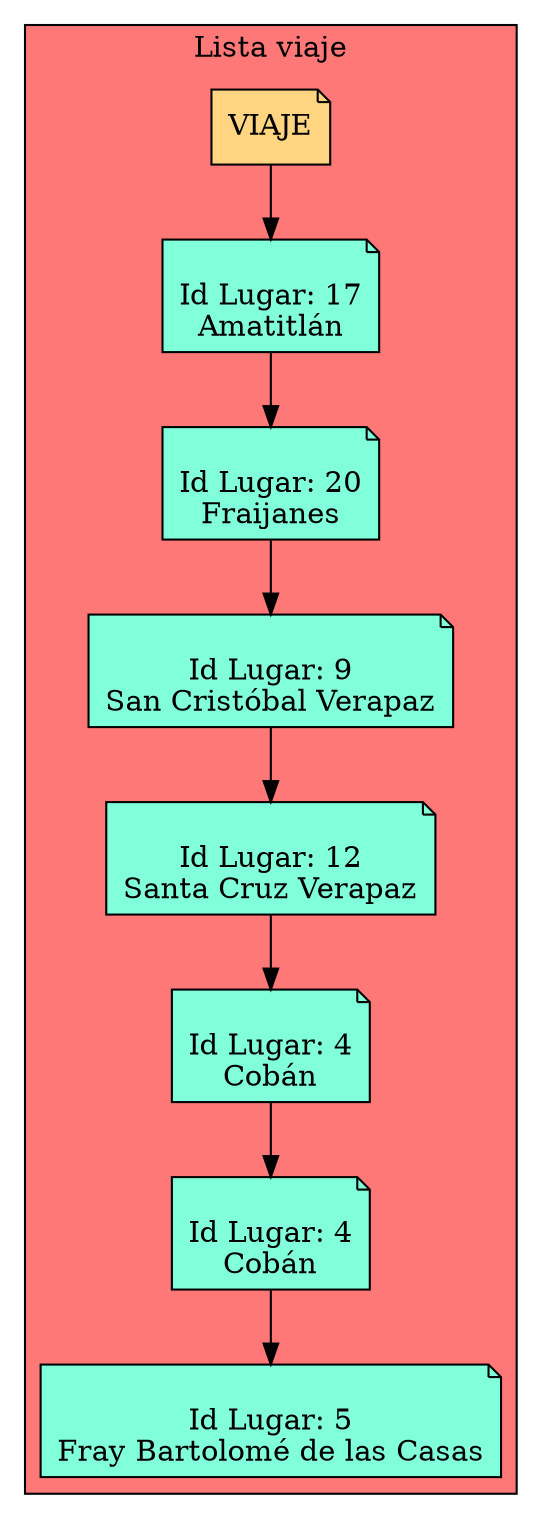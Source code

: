 digraph L {
node[shape=note fillcolor="#A181FF" style =filled]
subgraph cluster_p{
    label= " Lista viaje "
 raiz[label = "VIAJE" fillcolor="#FFD581" ]    bgcolor = "#FF7878"
Nodo790331921[label="
Id Lugar: 17
Amatitlán",fillcolor="#81FFDA"]
Nodo1706855557[label="
Id Lugar: 20
Fraijanes",fillcolor="#81FFDA"]
Nodo202194204[label="
Id Lugar: 9
San Cristóbal Verapaz",fillcolor="#81FFDA"]
Nodo2004389786[label="
Id Lugar: 12
Santa Cruz Verapaz",fillcolor="#81FFDA"]
Nodo75530350[label="
Id Lugar: 4
Cobán",fillcolor="#81FFDA"]
Nodo98168031[label="
Id Lugar: 4
Cobán",fillcolor="#81FFDA"]
Nodo1624888485[label="
Id Lugar: 5
Fray Bartolomé de las Casas",fillcolor="#81FFDA"]

raiz->Nodo790331921
Nodo790331921 -> Nodo1706855557

Nodo1706855557 -> Nodo202194204

Nodo202194204 -> Nodo2004389786

Nodo2004389786 -> Nodo75530350

Nodo75530350 -> Nodo98168031

Nodo98168031 -> Nodo1624888485
}}